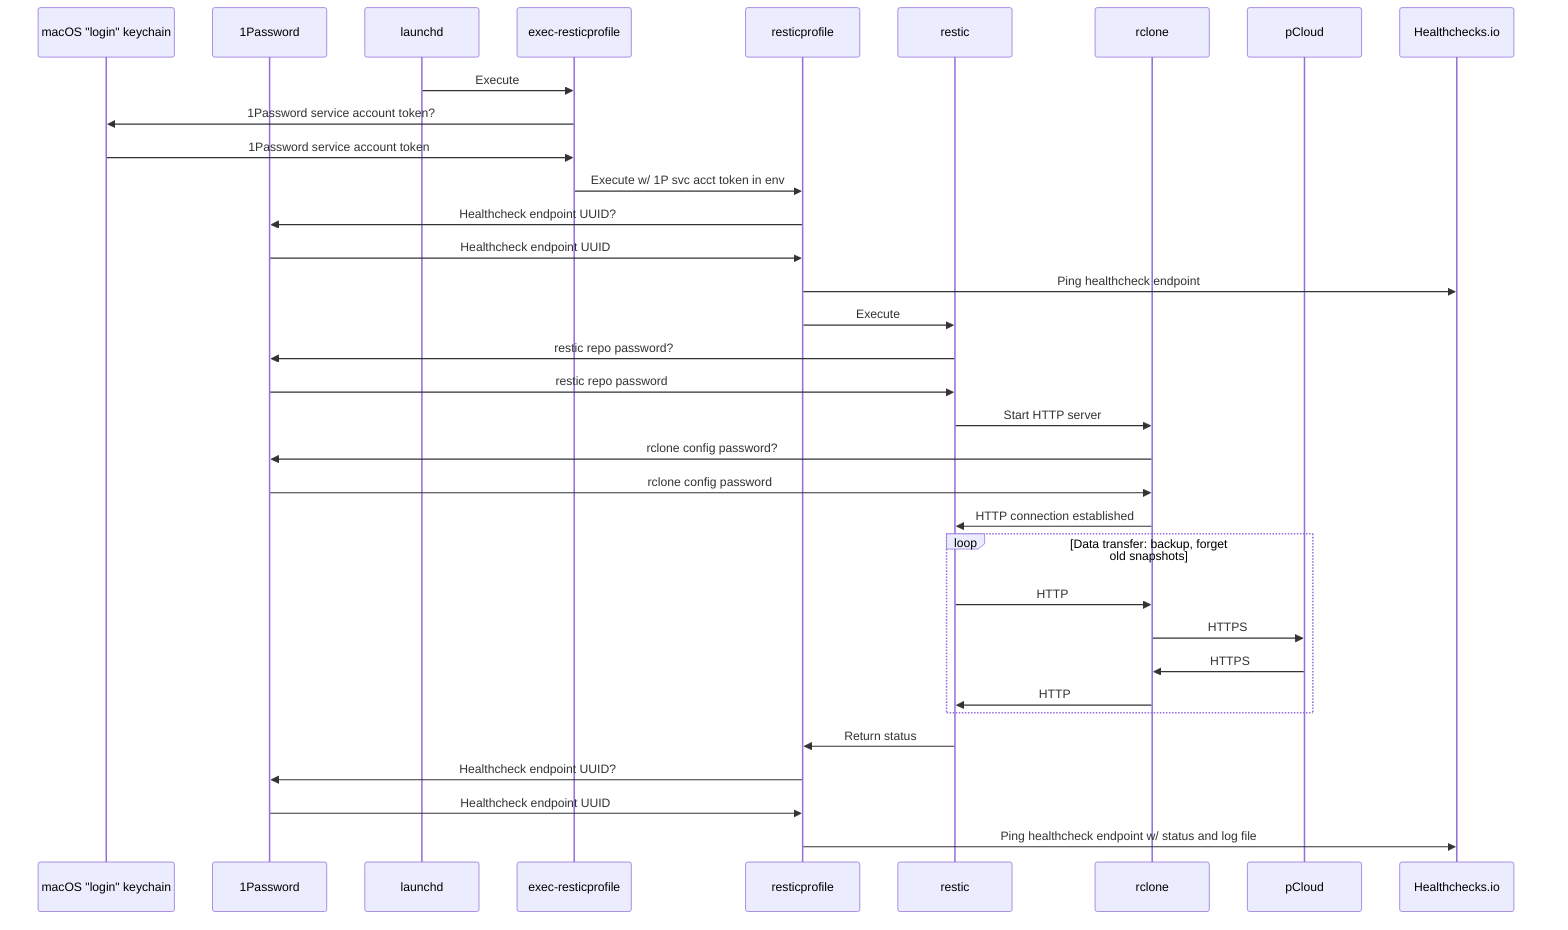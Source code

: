 sequenceDiagram

  participant KC as macOS "login" keychain
  participant 1P as 1Password

  participant LD as launchd
  participant ER as exec-resticprofile
  participant RP as resticprofile
  participant RE as restic
  participant RC as rclone

  participant PC as pCloud
  participant HC as Healthchecks.io

  LD ->> ER: Execute
  ER ->> KC: 1Password service account token?
  KC ->> ER: 1Password service account token
  ER ->> RP: Execute w/ 1P svc acct token in env
  RP ->> 1P: Healthcheck endpoint UUID?
  1P ->> RP: Healthcheck endpoint UUID
  RP ->> HC: Ping healthcheck endpoint
  RP ->> RE: Execute
  RE ->> 1P: restic repo password?
  1P ->> RE: restic repo password
  RE ->> RC: Start HTTP server
  RC ->> 1P: rclone config password?
  1P ->> RC: rclone config password
  RC ->> RE: HTTP connection established

  loop Data transfer: backup, forget old snapshots
    RE ->> RC: HTTP
    RC ->> PC: HTTPS
    PC ->> RC: HTTPS
    RC ->> RE: HTTP
  end

  RE ->> RP: Return status
  RP ->> 1P: Healthcheck endpoint UUID?
  1P ->> RP: Healthcheck endpoint UUID
  RP ->> HC: Ping healthcheck endpoint w/ status and log file